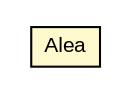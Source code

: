 #!/usr/local/bin/dot
#
# Class diagram 
# Generated by UMLGraph version 5.1 (http://www.umlgraph.org/)
#

digraph G {
	edge [fontname="arial",fontsize=10,labelfontname="arial",labelfontsize=10];
	node [fontname="arial",fontsize=10,shape=plaintext];
	nodesep=0.25;
	ranksep=0.5;
	// com.mycompany.utbotcontest.Alea
	c366 [label=<<table title="com.mycompany.utbotcontest.Alea" border="0" cellborder="1" cellspacing="0" cellpadding="2" port="p" bgcolor="lemonChiffon" href="./Alea.html">
		<tr><td><table border="0" cellspacing="0" cellpadding="1">
<tr><td align="center" balign="center"> Alea </td></tr>
		</table></td></tr>
		</table>>, fontname="arial", fontcolor="black", fontsize=10.0];
}

